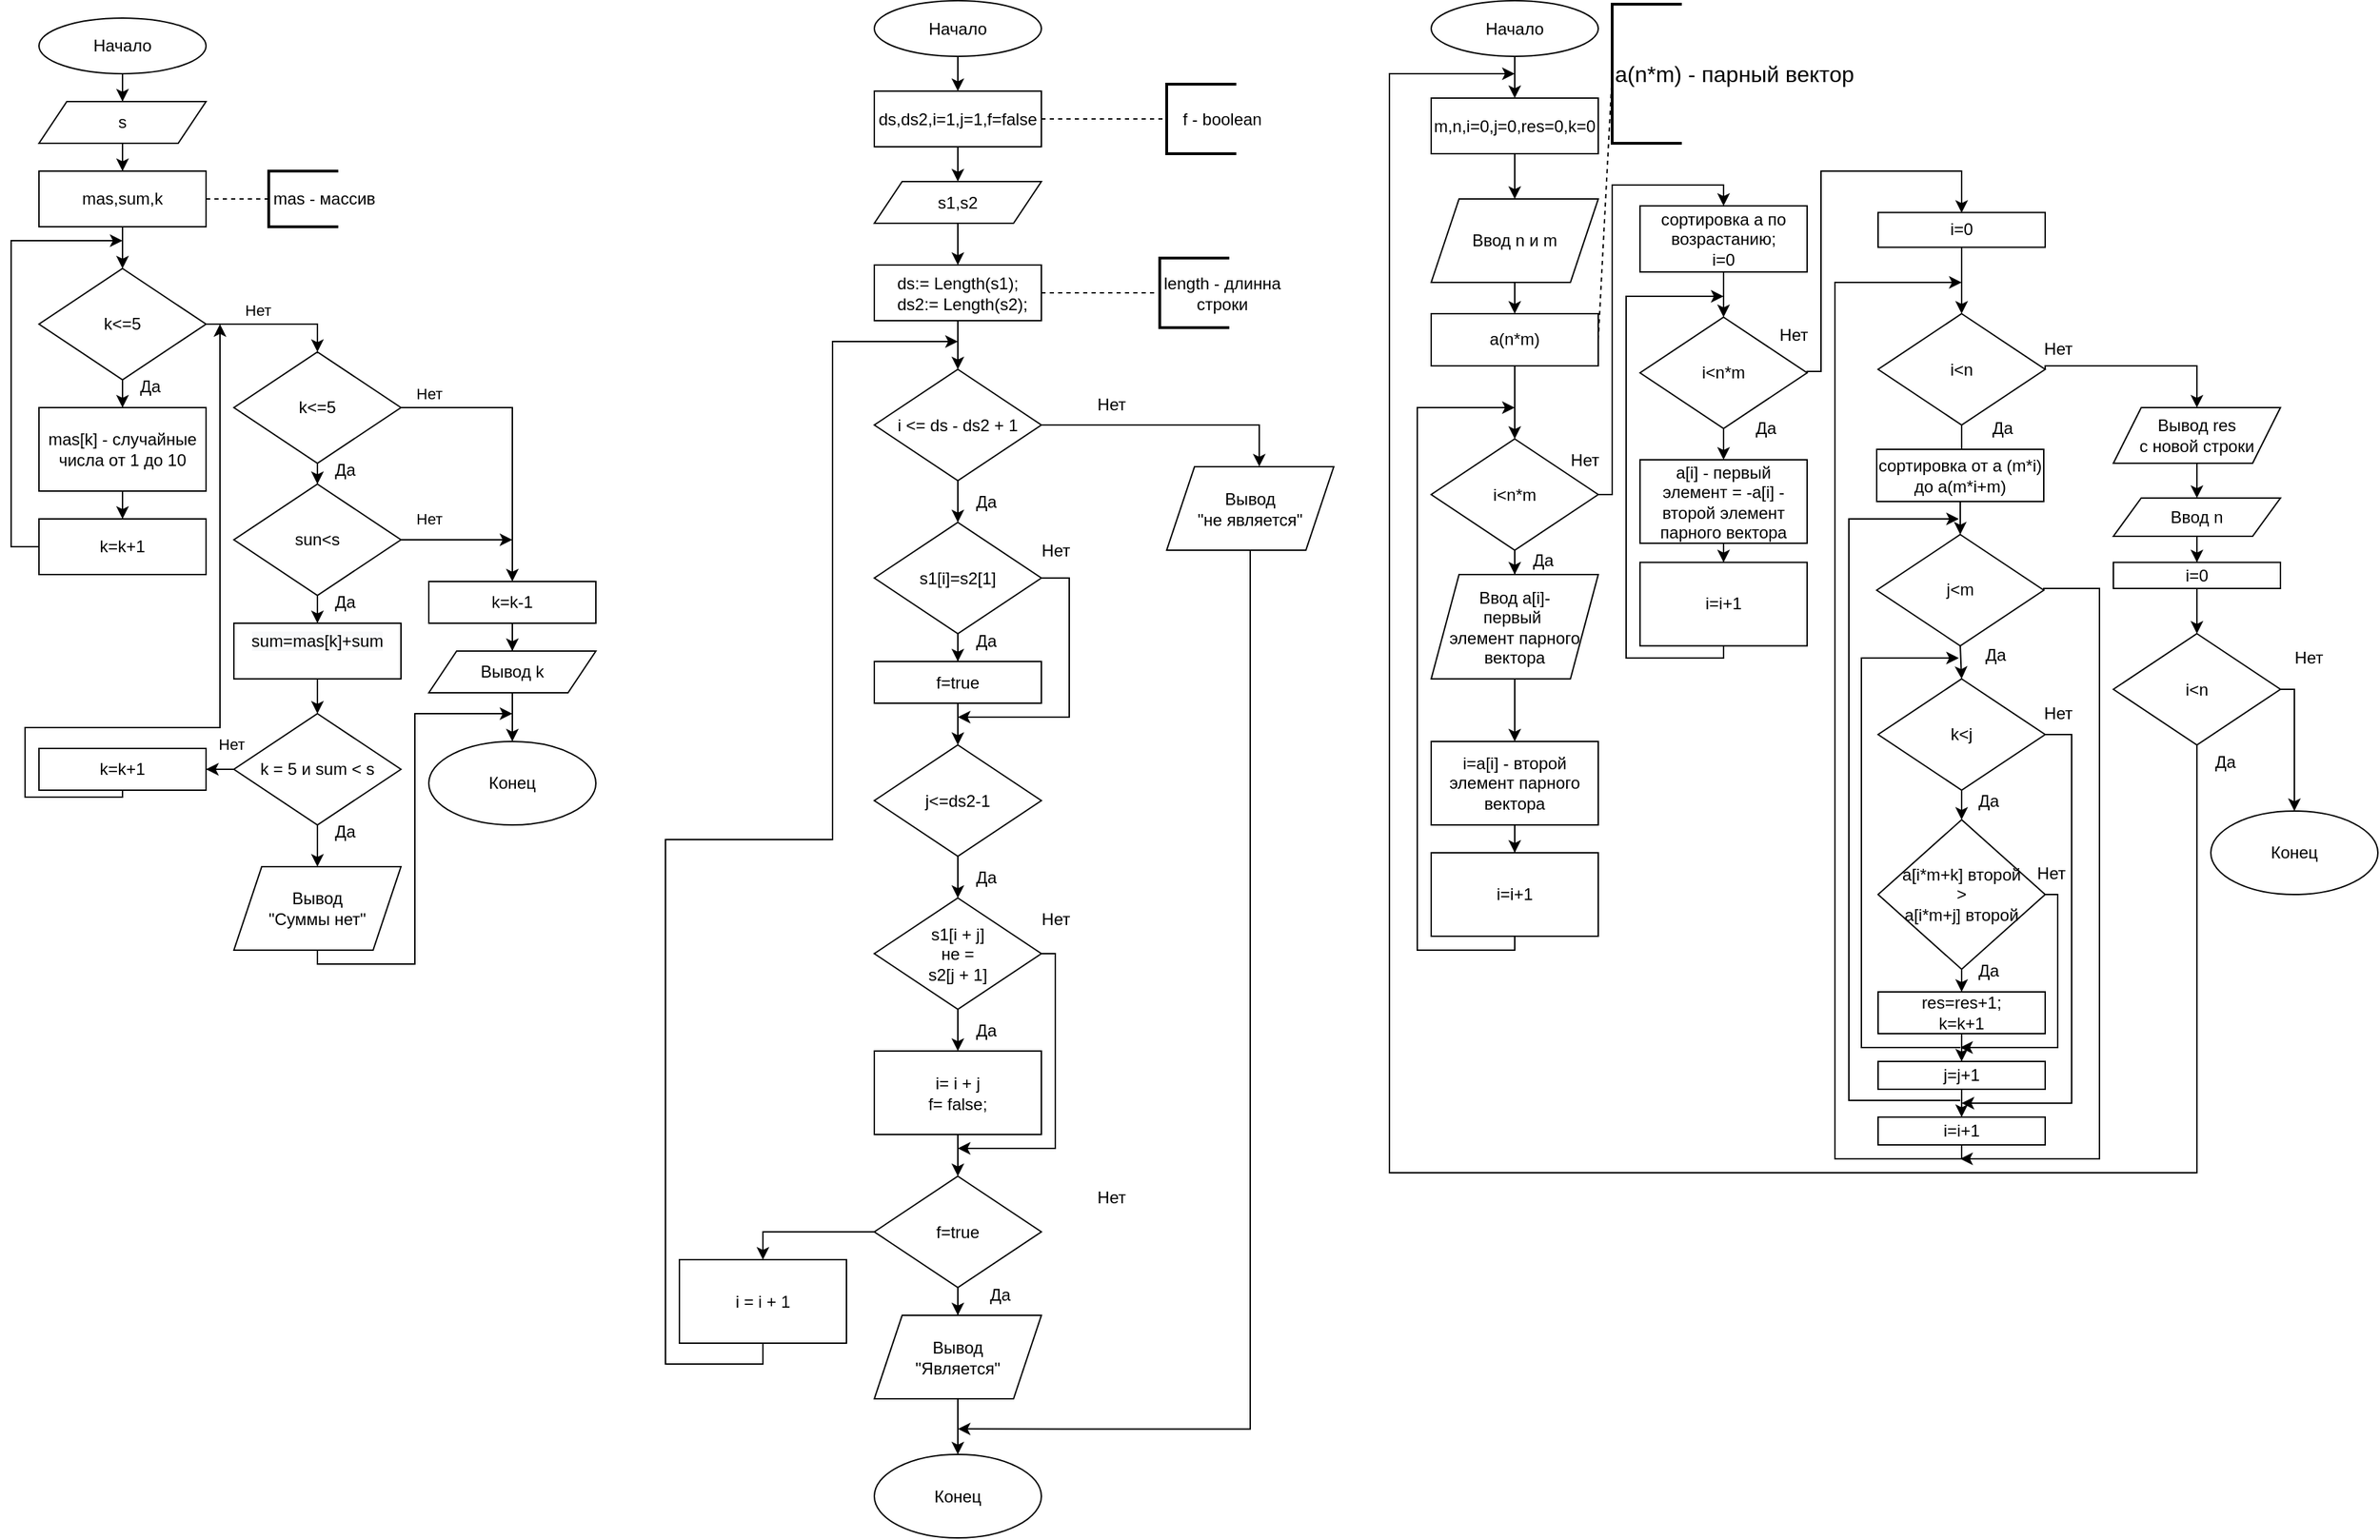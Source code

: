 <mxfile version="20.5.1" type="device"><diagram id="6aUK2wqGFYyxjnGnFqxv" name="Страница 1"><mxGraphModel dx="1221" dy="681" grid="1" gridSize="10" guides="1" tooltips="1" connect="1" arrows="1" fold="1" page="1" pageScale="1" pageWidth="827" pageHeight="1169" math="0" shadow="0"><root><mxCell id="0"/><mxCell id="1" parent="0"/><mxCell id="WICRwZsVDdXHy7_G_jwc-3" style="edgeStyle=orthogonalEdgeStyle;rounded=0;orthogonalLoop=1;jettySize=auto;html=1;entryX=0.5;entryY=0;entryDx=0;entryDy=0;" parent="1" source="WICRwZsVDdXHy7_G_jwc-1" target="WICRwZsVDdXHy7_G_jwc-2" edge="1"><mxGeometry relative="1" as="geometry"/></mxCell><mxCell id="WICRwZsVDdXHy7_G_jwc-1" value="Начало" style="ellipse;whiteSpace=wrap;html=1;" parent="1" vertex="1"><mxGeometry x="320" y="210" width="120" height="40" as="geometry"/></mxCell><mxCell id="WICRwZsVDdXHy7_G_jwc-5" value="" style="edgeStyle=orthogonalEdgeStyle;rounded=0;orthogonalLoop=1;jettySize=auto;html=1;" parent="1" source="WICRwZsVDdXHy7_G_jwc-2" target="WICRwZsVDdXHy7_G_jwc-4" edge="1"><mxGeometry relative="1" as="geometry"/></mxCell><mxCell id="WICRwZsVDdXHy7_G_jwc-2" value="s" style="shape=parallelogram;perimeter=parallelogramPerimeter;whiteSpace=wrap;html=1;fixedSize=1;" parent="1" vertex="1"><mxGeometry x="320" y="270" width="120" height="30" as="geometry"/></mxCell><mxCell id="WICRwZsVDdXHy7_G_jwc-7" value="" style="edgeStyle=orthogonalEdgeStyle;rounded=0;orthogonalLoop=1;jettySize=auto;html=1;" parent="1" source="WICRwZsVDdXHy7_G_jwc-4" target="WICRwZsVDdXHy7_G_jwc-6" edge="1"><mxGeometry relative="1" as="geometry"/></mxCell><mxCell id="WICRwZsVDdXHy7_G_jwc-4" value="mas,sum,k" style="whiteSpace=wrap;html=1;" parent="1" vertex="1"><mxGeometry x="320" y="320" width="120" height="40" as="geometry"/></mxCell><mxCell id="WICRwZsVDdXHy7_G_jwc-9" style="edgeStyle=orthogonalEdgeStyle;rounded=0;orthogonalLoop=1;jettySize=auto;html=1;" parent="1" source="WICRwZsVDdXHy7_G_jwc-6" target="WICRwZsVDdXHy7_G_jwc-8" edge="1"><mxGeometry relative="1" as="geometry"/></mxCell><mxCell id="WICRwZsVDdXHy7_G_jwc-15" value="" style="edgeStyle=orthogonalEdgeStyle;rounded=0;orthogonalLoop=1;jettySize=auto;html=1;entryX=0.5;entryY=0;entryDx=0;entryDy=0;" parent="1" source="WICRwZsVDdXHy7_G_jwc-6" target="WICRwZsVDdXHy7_G_jwc-14" edge="1"><mxGeometry relative="1" as="geometry"/></mxCell><mxCell id="WICRwZsVDdXHy7_G_jwc-30" value="Нет" style="edgeLabel;html=1;align=center;verticalAlign=middle;resizable=0;points=[];" parent="WICRwZsVDdXHy7_G_jwc-15" vertex="1" connectable="0"><mxGeometry x="-0.27" y="1" relative="1" as="geometry"><mxPoint y="-9" as="offset"/></mxGeometry></mxCell><mxCell id="WICRwZsVDdXHy7_G_jwc-6" value="k&amp;lt;=5" style="rhombus;whiteSpace=wrap;html=1;" parent="1" vertex="1"><mxGeometry x="320" y="390" width="120" height="80" as="geometry"/></mxCell><mxCell id="WICRwZsVDdXHy7_G_jwc-11" value="" style="edgeStyle=orthogonalEdgeStyle;rounded=0;orthogonalLoop=1;jettySize=auto;html=1;" parent="1" source="WICRwZsVDdXHy7_G_jwc-8" target="WICRwZsVDdXHy7_G_jwc-10" edge="1"><mxGeometry relative="1" as="geometry"/></mxCell><mxCell id="WICRwZsVDdXHy7_G_jwc-8" value="mas[k] - случайные числа от 1 до 10" style="whiteSpace=wrap;html=1;" parent="1" vertex="1"><mxGeometry x="320" y="490" width="120" height="60" as="geometry"/></mxCell><mxCell id="WICRwZsVDdXHy7_G_jwc-13" style="edgeStyle=orthogonalEdgeStyle;rounded=0;orthogonalLoop=1;jettySize=auto;html=1;exitX=0;exitY=0.5;exitDx=0;exitDy=0;" parent="1" source="WICRwZsVDdXHy7_G_jwc-10" edge="1"><mxGeometry relative="1" as="geometry"><mxPoint x="380" y="370" as="targetPoint"/><Array as="points"><mxPoint x="300" y="590"/><mxPoint x="300" y="370"/></Array></mxGeometry></mxCell><mxCell id="WICRwZsVDdXHy7_G_jwc-10" value="k=k+1" style="whiteSpace=wrap;html=1;" parent="1" vertex="1"><mxGeometry x="320" y="570" width="120" height="40" as="geometry"/></mxCell><mxCell id="WICRwZsVDdXHy7_G_jwc-17" value="" style="edgeStyle=orthogonalEdgeStyle;rounded=0;orthogonalLoop=1;jettySize=auto;html=1;" parent="1" source="WICRwZsVDdXHy7_G_jwc-14" target="WICRwZsVDdXHy7_G_jwc-16" edge="1"><mxGeometry relative="1" as="geometry"/></mxCell><mxCell id="WICRwZsVDdXHy7_G_jwc-23" value="" style="edgeStyle=orthogonalEdgeStyle;rounded=0;orthogonalLoop=1;jettySize=auto;html=1;" parent="1" source="WICRwZsVDdXHy7_G_jwc-14" target="WICRwZsVDdXHy7_G_jwc-22" edge="1"><mxGeometry relative="1" as="geometry"/></mxCell><mxCell id="WICRwZsVDdXHy7_G_jwc-14" value="k&amp;lt;=5" style="rhombus;whiteSpace=wrap;html=1;" parent="1" vertex="1"><mxGeometry x="460" y="450" width="120" height="80" as="geometry"/></mxCell><mxCell id="WICRwZsVDdXHy7_G_jwc-25" style="edgeStyle=orthogonalEdgeStyle;rounded=0;orthogonalLoop=1;jettySize=auto;html=1;" parent="1" source="WICRwZsVDdXHy7_G_jwc-16" edge="1"><mxGeometry relative="1" as="geometry"><mxPoint x="660" y="585" as="targetPoint"/></mxGeometry></mxCell><mxCell id="WICRwZsVDdXHy7_G_jwc-40" style="edgeStyle=orthogonalEdgeStyle;rounded=0;orthogonalLoop=1;jettySize=auto;html=1;entryX=0.5;entryY=0;entryDx=0;entryDy=0;" parent="1" source="WICRwZsVDdXHy7_G_jwc-16" target="WICRwZsVDdXHy7_G_jwc-36" edge="1"><mxGeometry relative="1" as="geometry"/></mxCell><mxCell id="WICRwZsVDdXHy7_G_jwc-16" value="sun&amp;lt;s" style="rhombus;whiteSpace=wrap;html=1;" parent="1" vertex="1"><mxGeometry x="460" y="545" width="120" height="80" as="geometry"/></mxCell><mxCell id="WgVHSlv6dq-h26yajpxM-16" style="edgeStyle=orthogonalEdgeStyle;rounded=0;orthogonalLoop=1;jettySize=auto;html=1;exitX=0.5;exitY=1;exitDx=0;exitDy=0;" parent="1" source="WICRwZsVDdXHy7_G_jwc-18" edge="1"><mxGeometry relative="1" as="geometry"><mxPoint x="450" y="430" as="targetPoint"/><Array as="points"><mxPoint x="380" y="770"/><mxPoint x="310" y="770"/><mxPoint x="310" y="720"/><mxPoint x="450" y="720"/></Array></mxGeometry></mxCell><mxCell id="WICRwZsVDdXHy7_G_jwc-18" value="k=k+1" style="whiteSpace=wrap;html=1;" parent="1" vertex="1"><mxGeometry x="320" y="735" width="120" height="30" as="geometry"/></mxCell><mxCell id="WICRwZsVDdXHy7_G_jwc-27" style="edgeStyle=orthogonalEdgeStyle;rounded=0;orthogonalLoop=1;jettySize=auto;html=1;entryX=0.5;entryY=0;entryDx=0;entryDy=0;" parent="1" source="WICRwZsVDdXHy7_G_jwc-22" target="WICRwZsVDdXHy7_G_jwc-26" edge="1"><mxGeometry relative="1" as="geometry"/></mxCell><mxCell id="WICRwZsVDdXHy7_G_jwc-22" value="k=k-1" style="whiteSpace=wrap;html=1;" parent="1" vertex="1"><mxGeometry x="600" y="615" width="120" height="30" as="geometry"/></mxCell><mxCell id="WICRwZsVDdXHy7_G_jwc-29" style="edgeStyle=orthogonalEdgeStyle;rounded=0;orthogonalLoop=1;jettySize=auto;html=1;entryX=0.5;entryY=0;entryDx=0;entryDy=0;" parent="1" source="WICRwZsVDdXHy7_G_jwc-26" target="WICRwZsVDdXHy7_G_jwc-28" edge="1"><mxGeometry relative="1" as="geometry"/></mxCell><mxCell id="WICRwZsVDdXHy7_G_jwc-26" value="Вывод k" style="shape=parallelogram;perimeter=parallelogramPerimeter;whiteSpace=wrap;html=1;fixedSize=1;" parent="1" vertex="1"><mxGeometry x="600" y="665" width="120" height="30" as="geometry"/></mxCell><mxCell id="WICRwZsVDdXHy7_G_jwc-28" value="Конец" style="ellipse;whiteSpace=wrap;html=1;" parent="1" vertex="1"><mxGeometry x="600" y="730" width="120" height="60" as="geometry"/></mxCell><mxCell id="WICRwZsVDdXHy7_G_jwc-31" value="Да" style="text;html=1;strokeColor=none;fillColor=none;align=center;verticalAlign=middle;whiteSpace=wrap;rounded=0;" parent="1" vertex="1"><mxGeometry x="370" y="460" width="60" height="30" as="geometry"/></mxCell><mxCell id="WICRwZsVDdXHy7_G_jwc-32" value="Да" style="text;html=1;strokeColor=none;fillColor=none;align=center;verticalAlign=middle;whiteSpace=wrap;rounded=0;" parent="1" vertex="1"><mxGeometry x="510" y="520" width="60" height="30" as="geometry"/></mxCell><mxCell id="WICRwZsVDdXHy7_G_jwc-33" value="Да" style="text;html=1;strokeColor=none;fillColor=none;align=center;verticalAlign=middle;whiteSpace=wrap;rounded=0;" parent="1" vertex="1"><mxGeometry x="510" y="615" width="60" height="30" as="geometry"/></mxCell><mxCell id="WICRwZsVDdXHy7_G_jwc-34" value="Нет" style="edgeLabel;html=1;align=center;verticalAlign=middle;resizable=0;points=[];" parent="1" vertex="1" connectable="0"><mxGeometry x="600.0" y="480.0" as="geometry"/></mxCell><mxCell id="WICRwZsVDdXHy7_G_jwc-35" value="Нет" style="edgeLabel;html=1;align=center;verticalAlign=middle;resizable=0;points=[];" parent="1" vertex="1" connectable="0"><mxGeometry x="600.0" y="570.0" as="geometry"/></mxCell><mxCell id="WgVHSlv6dq-h26yajpxM-6" value="" style="edgeStyle=orthogonalEdgeStyle;rounded=0;orthogonalLoop=1;jettySize=auto;html=1;" parent="1" source="WICRwZsVDdXHy7_G_jwc-36" target="WgVHSlv6dq-h26yajpxM-5" edge="1"><mxGeometry relative="1" as="geometry"/></mxCell><mxCell id="WICRwZsVDdXHy7_G_jwc-36" value="&#10;&lt;span style=&quot;color: rgb(0, 0, 0); font-family: Helvetica; font-size: 12px; font-style: normal; font-variant-ligatures: normal; font-variant-caps: normal; font-weight: 400; letter-spacing: normal; orphans: 2; text-align: center; text-indent: 0px; text-transform: none; widows: 2; word-spacing: 0px; -webkit-text-stroke-width: 0px; background-color: rgb(248, 249, 250); text-decoration-thickness: initial; text-decoration-style: initial; text-decoration-color: initial; float: none; display: inline !important;&quot;&gt;sum=mas[k]+sum&lt;/span&gt;&#10;&#10;" style="rounded=0;whiteSpace=wrap;html=1;" parent="1" vertex="1"><mxGeometry x="460" y="645" width="120" height="40" as="geometry"/></mxCell><mxCell id="WgVHSlv6dq-h26yajpxM-1" value="" style="endArrow=none;dashed=1;html=1;rounded=0;" parent="1" target="WgVHSlv6dq-h26yajpxM-2" edge="1"><mxGeometry width="50" height="50" relative="1" as="geometry"><mxPoint x="440" y="340" as="sourcePoint"/><mxPoint x="510" y="340" as="targetPoint"/></mxGeometry></mxCell><mxCell id="WgVHSlv6dq-h26yajpxM-2" value="" style="strokeWidth=2;html=1;shape=mxgraph.flowchart.annotation_1;align=left;pointerEvents=1;" parent="1" vertex="1"><mxGeometry x="485" y="320" width="50" height="40" as="geometry"/></mxCell><mxCell id="WgVHSlv6dq-h26yajpxM-3" value="mas - массив" style="text;html=1;strokeColor=none;fillColor=none;align=center;verticalAlign=middle;whiteSpace=wrap;rounded=0;" parent="1" vertex="1"><mxGeometry x="485" y="325" width="80" height="30" as="geometry"/></mxCell><mxCell id="WgVHSlv6dq-h26yajpxM-8" value="" style="edgeStyle=orthogonalEdgeStyle;rounded=0;orthogonalLoop=1;jettySize=auto;html=1;" parent="1" source="WgVHSlv6dq-h26yajpxM-5" target="WgVHSlv6dq-h26yajpxM-7" edge="1"><mxGeometry relative="1" as="geometry"/></mxCell><mxCell id="WgVHSlv6dq-h26yajpxM-13" value="" style="edgeStyle=orthogonalEdgeStyle;rounded=0;orthogonalLoop=1;jettySize=auto;html=1;" parent="1" source="WgVHSlv6dq-h26yajpxM-5" target="WICRwZsVDdXHy7_G_jwc-18" edge="1"><mxGeometry relative="1" as="geometry"/></mxCell><mxCell id="WgVHSlv6dq-h26yajpxM-5" value="k = 5 и sum &amp;lt; s" style="rhombus;whiteSpace=wrap;html=1;" parent="1" vertex="1"><mxGeometry x="460" y="710" width="120" height="80" as="geometry"/></mxCell><mxCell id="WgVHSlv6dq-h26yajpxM-11" style="edgeStyle=orthogonalEdgeStyle;rounded=0;orthogonalLoop=1;jettySize=auto;html=1;exitX=0.5;exitY=1;exitDx=0;exitDy=0;" parent="1" source="WgVHSlv6dq-h26yajpxM-7" edge="1"><mxGeometry relative="1" as="geometry"><mxPoint x="660" y="710" as="targetPoint"/><Array as="points"><mxPoint x="520" y="890"/><mxPoint x="590" y="890"/><mxPoint x="590" y="710"/></Array></mxGeometry></mxCell><mxCell id="WgVHSlv6dq-h26yajpxM-7" value="Вывод&lt;br&gt;&quot;Суммы нет&quot;" style="shape=parallelogram;perimeter=parallelogramPerimeter;whiteSpace=wrap;html=1;fixedSize=1;" parent="1" vertex="1"><mxGeometry x="460" y="820" width="120" height="60" as="geometry"/></mxCell><mxCell id="WgVHSlv6dq-h26yajpxM-9" value="Да" style="text;html=1;strokeColor=none;fillColor=none;align=center;verticalAlign=middle;whiteSpace=wrap;rounded=0;" parent="1" vertex="1"><mxGeometry x="510" y="780" width="60" height="30" as="geometry"/></mxCell><mxCell id="WgVHSlv6dq-h26yajpxM-14" value="Нет" style="edgeLabel;html=1;align=center;verticalAlign=middle;resizable=0;points=[];" parent="1" vertex="1" connectable="0"><mxGeometry x="469.997" y="645" as="geometry"><mxPoint x="-12" y="87" as="offset"/></mxGeometry></mxCell><mxCell id="WgVHSlv6dq-h26yajpxM-77" value="" style="edgeStyle=orthogonalEdgeStyle;rounded=0;orthogonalLoop=1;jettySize=auto;html=1;" parent="1" source="WgVHSlv6dq-h26yajpxM-78" target="WgVHSlv6dq-h26yajpxM-82" edge="1"><mxGeometry relative="1" as="geometry"/></mxCell><mxCell id="WgVHSlv6dq-h26yajpxM-78" value="Начало" style="ellipse;whiteSpace=wrap;html=1;" parent="1" vertex="1"><mxGeometry x="920" y="197.5" width="120" height="40" as="geometry"/></mxCell><mxCell id="WgVHSlv6dq-h26yajpxM-79" value="" style="edgeStyle=orthogonalEdgeStyle;rounded=0;orthogonalLoop=1;jettySize=auto;html=1;" parent="1" source="WgVHSlv6dq-h26yajpxM-80" target="WgVHSlv6dq-h26yajpxM-86" edge="1"><mxGeometry relative="1" as="geometry"/></mxCell><mxCell id="WgVHSlv6dq-h26yajpxM-80" value="s1,s2" style="shape=parallelogram;perimeter=parallelogramPerimeter;whiteSpace=wrap;html=1;fixedSize=1;" parent="1" vertex="1"><mxGeometry x="920" y="327.5" width="120" height="30" as="geometry"/></mxCell><mxCell id="WgVHSlv6dq-h26yajpxM-81" value="" style="edgeStyle=orthogonalEdgeStyle;rounded=0;orthogonalLoop=1;jettySize=auto;html=1;" parent="1" source="WgVHSlv6dq-h26yajpxM-82" target="WgVHSlv6dq-h26yajpxM-80" edge="1"><mxGeometry relative="1" as="geometry"/></mxCell><mxCell id="WgVHSlv6dq-h26yajpxM-82" value="ds,ds2,i=1,j=1,f=false" style="rounded=0;whiteSpace=wrap;html=1;" parent="1" vertex="1"><mxGeometry x="920" y="262.5" width="120" height="40" as="geometry"/></mxCell><mxCell id="WgVHSlv6dq-h26yajpxM-83" value="" style="endArrow=none;dashed=1;html=1;rounded=0;exitX=1;exitY=0.5;exitDx=0;exitDy=0;" parent="1" source="WgVHSlv6dq-h26yajpxM-82" edge="1"><mxGeometry width="50" height="50" relative="1" as="geometry"><mxPoint x="1110" y="302.5" as="sourcePoint"/><mxPoint x="1130" y="282.5" as="targetPoint"/></mxGeometry></mxCell><mxCell id="WgVHSlv6dq-h26yajpxM-84" value="" style="strokeWidth=2;html=1;shape=mxgraph.flowchart.annotation_1;align=left;pointerEvents=1;" parent="1" vertex="1"><mxGeometry x="1130" y="257.5" width="50" height="50" as="geometry"/></mxCell><mxCell id="WgVHSlv6dq-h26yajpxM-85" value="f - boolean" style="text;html=1;strokeColor=none;fillColor=none;align=center;verticalAlign=middle;whiteSpace=wrap;rounded=0;" parent="1" vertex="1"><mxGeometry x="1140" y="267.5" width="60" height="30" as="geometry"/></mxCell><mxCell id="WgVHSlv6dq-h26yajpxM-91" value="" style="edgeStyle=orthogonalEdgeStyle;rounded=0;orthogonalLoop=1;jettySize=auto;html=1;" parent="1" source="WgVHSlv6dq-h26yajpxM-86" target="WgVHSlv6dq-h26yajpxM-90" edge="1"><mxGeometry relative="1" as="geometry"/></mxCell><mxCell id="WgVHSlv6dq-h26yajpxM-86" value="&lt;div&gt;ds:= Length(s1);&lt;/div&gt;&lt;div&gt;&amp;nbsp; ds2:= Length(s2);&lt;/div&gt;" style="whiteSpace=wrap;html=1;" parent="1" vertex="1"><mxGeometry x="920" y="387.5" width="120" height="40" as="geometry"/></mxCell><mxCell id="WgVHSlv6dq-h26yajpxM-87" value="" style="endArrow=none;dashed=1;html=1;rounded=0;exitX=1;exitY=0.5;exitDx=0;exitDy=0;entryX=0;entryY=0.5;entryDx=0;entryDy=0;entryPerimeter=0;" parent="1" source="WgVHSlv6dq-h26yajpxM-86" target="WgVHSlv6dq-h26yajpxM-88" edge="1"><mxGeometry width="50" height="50" relative="1" as="geometry"><mxPoint x="1050" y="292.5" as="sourcePoint"/><mxPoint x="1140" y="292.5" as="targetPoint"/></mxGeometry></mxCell><mxCell id="WgVHSlv6dq-h26yajpxM-88" value="" style="strokeWidth=2;html=1;shape=mxgraph.flowchart.annotation_1;align=left;pointerEvents=1;" parent="1" vertex="1"><mxGeometry x="1125" y="382.5" width="50" height="50" as="geometry"/></mxCell><mxCell id="WgVHSlv6dq-h26yajpxM-89" value="length - длинна строки" style="text;html=1;strokeColor=none;fillColor=none;align=center;verticalAlign=middle;whiteSpace=wrap;rounded=0;" parent="1" vertex="1"><mxGeometry x="1125" y="392.5" width="90" height="30" as="geometry"/></mxCell><mxCell id="WgVHSlv6dq-h26yajpxM-93" value="" style="edgeStyle=orthogonalEdgeStyle;rounded=0;orthogonalLoop=1;jettySize=auto;html=1;entryX=0.554;entryY=-0.003;entryDx=0;entryDy=0;entryPerimeter=0;" parent="1" source="WgVHSlv6dq-h26yajpxM-90" target="WgVHSlv6dq-h26yajpxM-92" edge="1"><mxGeometry relative="1" as="geometry"/></mxCell><mxCell id="WgVHSlv6dq-h26yajpxM-96" value="" style="edgeStyle=orthogonalEdgeStyle;rounded=0;orthogonalLoop=1;jettySize=auto;html=1;" parent="1" source="WgVHSlv6dq-h26yajpxM-90" target="WgVHSlv6dq-h26yajpxM-95" edge="1"><mxGeometry relative="1" as="geometry"/></mxCell><mxCell id="WgVHSlv6dq-h26yajpxM-90" value="i &amp;lt;= ds - ds2 + 1" style="rhombus;whiteSpace=wrap;html=1;" parent="1" vertex="1"><mxGeometry x="920" y="462.5" width="120" height="80" as="geometry"/></mxCell><mxCell id="WgVHSlv6dq-h26yajpxM-117" style="edgeStyle=orthogonalEdgeStyle;rounded=0;orthogonalLoop=1;jettySize=auto;html=1;exitX=0.5;exitY=1;exitDx=0;exitDy=0;" parent="1" source="WgVHSlv6dq-h26yajpxM-92" edge="1"><mxGeometry relative="1" as="geometry"><mxPoint x="980" y="1224.184" as="targetPoint"/><Array as="points"><mxPoint x="1190" y="1224.5"/></Array></mxGeometry></mxCell><mxCell id="WgVHSlv6dq-h26yajpxM-92" value="Вывод &lt;br&gt;&quot;не является&quot;" style="shape=parallelogram;perimeter=parallelogramPerimeter;whiteSpace=wrap;html=1;fixedSize=1;" parent="1" vertex="1"><mxGeometry x="1130" y="532.5" width="120" height="60" as="geometry"/></mxCell><mxCell id="WgVHSlv6dq-h26yajpxM-94" value="Нет" style="text;html=1;align=center;verticalAlign=middle;resizable=0;points=[];autosize=1;strokeColor=none;fillColor=none;" parent="1" vertex="1"><mxGeometry x="1070" y="472.5" width="40" height="30" as="geometry"/></mxCell><mxCell id="WgVHSlv6dq-h26yajpxM-99" value="" style="edgeStyle=orthogonalEdgeStyle;rounded=0;orthogonalLoop=1;jettySize=auto;html=1;" parent="1" source="WgVHSlv6dq-h26yajpxM-95" target="WgVHSlv6dq-h26yajpxM-98" edge="1"><mxGeometry relative="1" as="geometry"/></mxCell><mxCell id="WgVHSlv6dq-h26yajpxM-119" style="edgeStyle=orthogonalEdgeStyle;rounded=0;orthogonalLoop=1;jettySize=auto;html=1;" parent="1" source="WgVHSlv6dq-h26yajpxM-95" edge="1"><mxGeometry relative="1" as="geometry"><mxPoint x="980" y="712.5" as="targetPoint"/><Array as="points"><mxPoint x="1060" y="612.5"/><mxPoint x="1060" y="712.5"/></Array></mxGeometry></mxCell><mxCell id="WgVHSlv6dq-h26yajpxM-95" value="s1[i]=s2[1]" style="rhombus;whiteSpace=wrap;html=1;" parent="1" vertex="1"><mxGeometry x="920" y="572.5" width="120" height="80" as="geometry"/></mxCell><mxCell id="WgVHSlv6dq-h26yajpxM-97" value="Да" style="text;html=1;align=center;verticalAlign=middle;resizable=0;points=[];autosize=1;strokeColor=none;fillColor=none;" parent="1" vertex="1"><mxGeometry x="980" y="542.5" width="40" height="30" as="geometry"/></mxCell><mxCell id="WgVHSlv6dq-h26yajpxM-102" value="" style="edgeStyle=orthogonalEdgeStyle;rounded=0;orthogonalLoop=1;jettySize=auto;html=1;" parent="1" source="WgVHSlv6dq-h26yajpxM-98" target="WgVHSlv6dq-h26yajpxM-101" edge="1"><mxGeometry relative="1" as="geometry"/></mxCell><mxCell id="WgVHSlv6dq-h26yajpxM-98" value="f=true" style="whiteSpace=wrap;html=1;" parent="1" vertex="1"><mxGeometry x="920" y="672.5" width="120" height="30" as="geometry"/></mxCell><mxCell id="WgVHSlv6dq-h26yajpxM-100" value="Да" style="text;html=1;align=center;verticalAlign=middle;resizable=0;points=[];autosize=1;strokeColor=none;fillColor=none;" parent="1" vertex="1"><mxGeometry x="980" y="642.5" width="40" height="30" as="geometry"/></mxCell><mxCell id="WgVHSlv6dq-h26yajpxM-104" value="" style="edgeStyle=orthogonalEdgeStyle;rounded=0;orthogonalLoop=1;jettySize=auto;html=1;" parent="1" source="WgVHSlv6dq-h26yajpxM-101" target="WgVHSlv6dq-h26yajpxM-103" edge="1"><mxGeometry relative="1" as="geometry"/></mxCell><mxCell id="WgVHSlv6dq-h26yajpxM-101" value="j&amp;lt;=ds2-1" style="rhombus;whiteSpace=wrap;html=1;" parent="1" vertex="1"><mxGeometry x="920" y="732.5" width="120" height="80" as="geometry"/></mxCell><mxCell id="WgVHSlv6dq-h26yajpxM-106" value="" style="edgeStyle=orthogonalEdgeStyle;rounded=0;orthogonalLoop=1;jettySize=auto;html=1;" parent="1" source="WgVHSlv6dq-h26yajpxM-103" target="WgVHSlv6dq-h26yajpxM-105" edge="1"><mxGeometry relative="1" as="geometry"/></mxCell><mxCell id="WgVHSlv6dq-h26yajpxM-121" style="edgeStyle=orthogonalEdgeStyle;rounded=0;orthogonalLoop=1;jettySize=auto;html=1;" parent="1" source="WgVHSlv6dq-h26yajpxM-103" edge="1"><mxGeometry relative="1" as="geometry"><mxPoint x="980" y="1022.5" as="targetPoint"/><Array as="points"><mxPoint x="1050" y="882.5"/><mxPoint x="1050" y="1022.5"/></Array></mxGeometry></mxCell><mxCell id="WgVHSlv6dq-h26yajpxM-103" value="s1[i + j]&lt;br&gt;не = &lt;br&gt;s2[j + 1]" style="rhombus;whiteSpace=wrap;html=1;" parent="1" vertex="1"><mxGeometry x="920" y="842.5" width="120" height="80" as="geometry"/></mxCell><mxCell id="WgVHSlv6dq-h26yajpxM-110" value="" style="edgeStyle=orthogonalEdgeStyle;rounded=0;orthogonalLoop=1;jettySize=auto;html=1;" parent="1" source="WgVHSlv6dq-h26yajpxM-105" target="WgVHSlv6dq-h26yajpxM-109" edge="1"><mxGeometry relative="1" as="geometry"/></mxCell><mxCell id="WgVHSlv6dq-h26yajpxM-105" value="&lt;div&gt;i= i + j&lt;/div&gt;&lt;div&gt;&lt;span style=&quot;background-color: initial;&quot;&gt;f= false;&lt;/span&gt;&lt;/div&gt;" style="whiteSpace=wrap;html=1;" parent="1" vertex="1"><mxGeometry x="920" y="952.5" width="120" height="60" as="geometry"/></mxCell><mxCell id="WgVHSlv6dq-h26yajpxM-107" value="Да" style="text;html=1;align=center;verticalAlign=middle;resizable=0;points=[];autosize=1;strokeColor=none;fillColor=none;" parent="1" vertex="1"><mxGeometry x="980" y="812.5" width="40" height="30" as="geometry"/></mxCell><mxCell id="WgVHSlv6dq-h26yajpxM-108" value="Да" style="text;html=1;align=center;verticalAlign=middle;resizable=0;points=[];autosize=1;strokeColor=none;fillColor=none;" parent="1" vertex="1"><mxGeometry x="980" y="922.5" width="40" height="30" as="geometry"/></mxCell><mxCell id="WgVHSlv6dq-h26yajpxM-113" value="" style="edgeStyle=orthogonalEdgeStyle;rounded=0;orthogonalLoop=1;jettySize=auto;html=1;" parent="1" source="WgVHSlv6dq-h26yajpxM-109" target="WgVHSlv6dq-h26yajpxM-111" edge="1"><mxGeometry relative="1" as="geometry"/></mxCell><mxCell id="WgVHSlv6dq-h26yajpxM-125" style="edgeStyle=orthogonalEdgeStyle;rounded=0;orthogonalLoop=1;jettySize=auto;html=1;entryX=0.5;entryY=0;entryDx=0;entryDy=0;" parent="1" source="WgVHSlv6dq-h26yajpxM-109" target="WgVHSlv6dq-h26yajpxM-123" edge="1"><mxGeometry relative="1" as="geometry"><Array as="points"><mxPoint x="870" y="1082.5"/><mxPoint x="870" y="1082.5"/></Array></mxGeometry></mxCell><mxCell id="WgVHSlv6dq-h26yajpxM-109" value="f=true" style="rhombus;whiteSpace=wrap;html=1;" parent="1" vertex="1"><mxGeometry x="920" y="1042.5" width="120" height="80" as="geometry"/></mxCell><mxCell id="WgVHSlv6dq-h26yajpxM-116" value="" style="edgeStyle=orthogonalEdgeStyle;rounded=0;orthogonalLoop=1;jettySize=auto;html=1;" parent="1" source="WgVHSlv6dq-h26yajpxM-111" target="WgVHSlv6dq-h26yajpxM-115" edge="1"><mxGeometry relative="1" as="geometry"/></mxCell><mxCell id="WgVHSlv6dq-h26yajpxM-111" value="Вывод&lt;br&gt;&quot;Является&quot;" style="shape=parallelogram;perimeter=parallelogramPerimeter;whiteSpace=wrap;html=1;fixedSize=1;" parent="1" vertex="1"><mxGeometry x="920" y="1142.5" width="120" height="60" as="geometry"/></mxCell><mxCell id="WgVHSlv6dq-h26yajpxM-114" value="Да" style="text;html=1;align=center;verticalAlign=middle;resizable=0;points=[];autosize=1;strokeColor=none;fillColor=none;" parent="1" vertex="1"><mxGeometry x="990" y="1112.5" width="40" height="30" as="geometry"/></mxCell><mxCell id="WgVHSlv6dq-h26yajpxM-115" value="Конец" style="ellipse;whiteSpace=wrap;html=1;" parent="1" vertex="1"><mxGeometry x="920" y="1242.5" width="120" height="60" as="geometry"/></mxCell><mxCell id="WgVHSlv6dq-h26yajpxM-120" value="Нет" style="text;html=1;align=center;verticalAlign=middle;resizable=0;points=[];autosize=1;strokeColor=none;fillColor=none;" parent="1" vertex="1"><mxGeometry x="1030" y="577.5" width="40" height="30" as="geometry"/></mxCell><mxCell id="WgVHSlv6dq-h26yajpxM-122" value="Нет" style="text;html=1;align=center;verticalAlign=middle;resizable=0;points=[];autosize=1;strokeColor=none;fillColor=none;" parent="1" vertex="1"><mxGeometry x="1030" y="842.5" width="40" height="30" as="geometry"/></mxCell><mxCell id="WgVHSlv6dq-h26yajpxM-127" style="edgeStyle=orthogonalEdgeStyle;rounded=0;orthogonalLoop=1;jettySize=auto;html=1;exitX=0.5;exitY=1;exitDx=0;exitDy=0;" parent="1" source="WgVHSlv6dq-h26yajpxM-123" edge="1"><mxGeometry relative="1" as="geometry"><mxPoint x="980" y="442.5" as="targetPoint"/><Array as="points"><mxPoint x="840" y="1177.5"/><mxPoint x="770" y="1177.5"/><mxPoint x="770" y="800.5"/><mxPoint x="890" y="800.5"/><mxPoint x="890" y="442.5"/></Array></mxGeometry></mxCell><mxCell id="WgVHSlv6dq-h26yajpxM-123" value="i = i + 1" style="whiteSpace=wrap;html=1;" parent="1" vertex="1"><mxGeometry x="780" y="1102.5" width="120" height="60" as="geometry"/></mxCell><mxCell id="WgVHSlv6dq-h26yajpxM-126" value="Нет" style="text;html=1;align=center;verticalAlign=middle;resizable=0;points=[];autosize=1;strokeColor=none;fillColor=none;" parent="1" vertex="1"><mxGeometry x="1070" y="1042.5" width="40" height="30" as="geometry"/></mxCell><mxCell id="8i7e22YYVZr54G5-R5M9-1" value="" style="edgeStyle=orthogonalEdgeStyle;rounded=0;orthogonalLoop=1;jettySize=auto;html=1;" parent="1" source="8i7e22YYVZr54G5-R5M9-2" target="8i7e22YYVZr54G5-R5M9-3" edge="1"><mxGeometry relative="1" as="geometry"/></mxCell><mxCell id="8i7e22YYVZr54G5-R5M9-2" value="Начало" style="ellipse;whiteSpace=wrap;html=1;" parent="1" vertex="1"><mxGeometry x="1320" y="197.5" width="120" height="40" as="geometry"/></mxCell><mxCell id="8i7e22YYVZr54G5-R5M9-5" value="" style="edgeStyle=orthogonalEdgeStyle;rounded=0;orthogonalLoop=1;jettySize=auto;html=1;" parent="1" source="8i7e22YYVZr54G5-R5M9-3" target="8i7e22YYVZr54G5-R5M9-4" edge="1"><mxGeometry relative="1" as="geometry"/></mxCell><mxCell id="8i7e22YYVZr54G5-R5M9-3" value="m,n,i=0,j=0,res=0,k=0" style="rounded=0;whiteSpace=wrap;html=1;" parent="1" vertex="1"><mxGeometry x="1320" y="267.5" width="120" height="40" as="geometry"/></mxCell><mxCell id="8i7e22YYVZr54G5-R5M9-9" value="" style="edgeStyle=orthogonalEdgeStyle;rounded=0;orthogonalLoop=1;jettySize=auto;html=1;" parent="1" source="8i7e22YYVZr54G5-R5M9-4" target="8i7e22YYVZr54G5-R5M9-8" edge="1"><mxGeometry relative="1" as="geometry"/></mxCell><mxCell id="8i7e22YYVZr54G5-R5M9-4" value="Ввод n и m" style="shape=parallelogram;perimeter=parallelogramPerimeter;whiteSpace=wrap;html=1;fixedSize=1;rounded=0;" parent="1" vertex="1"><mxGeometry x="1320" y="340" width="120" height="60" as="geometry"/></mxCell><mxCell id="8i7e22YYVZr54G5-R5M9-12" value="" style="edgeStyle=orthogonalEdgeStyle;rounded=0;orthogonalLoop=1;jettySize=auto;html=1;" parent="1" source="8i7e22YYVZr54G5-R5M9-6" target="8i7e22YYVZr54G5-R5M9-11" edge="1"><mxGeometry relative="1" as="geometry"/></mxCell><mxCell id="0hDyid8vQhQOaE5e-vJv-8" style="edgeStyle=orthogonalEdgeStyle;rounded=0;orthogonalLoop=1;jettySize=auto;html=1;entryX=0.5;entryY=0;entryDx=0;entryDy=0;" parent="1" source="8i7e22YYVZr54G5-R5M9-6" target="0hDyid8vQhQOaE5e-vJv-9" edge="1"><mxGeometry relative="1" as="geometry"><mxPoint x="1530" y="590" as="targetPoint"/><Array as="points"><mxPoint x="1450" y="553"/><mxPoint x="1450" y="330"/><mxPoint x="1530" y="330"/></Array></mxGeometry></mxCell><mxCell id="8i7e22YYVZr54G5-R5M9-6" value="i&amp;lt;n*m" style="rhombus;whiteSpace=wrap;html=1;rounded=0;" parent="1" vertex="1"><mxGeometry x="1320" y="512.5" width="120" height="80" as="geometry"/></mxCell><mxCell id="8i7e22YYVZr54G5-R5M9-10" value="" style="edgeStyle=orthogonalEdgeStyle;rounded=0;orthogonalLoop=1;jettySize=auto;html=1;" parent="1" source="8i7e22YYVZr54G5-R5M9-8" target="8i7e22YYVZr54G5-R5M9-6" edge="1"><mxGeometry relative="1" as="geometry"/></mxCell><mxCell id="8i7e22YYVZr54G5-R5M9-8" value="a(n*m)" style="rounded=0;whiteSpace=wrap;html=1;" parent="1" vertex="1"><mxGeometry x="1320" y="422.5" width="120" height="37.5" as="geometry"/></mxCell><mxCell id="8i7e22YYVZr54G5-R5M9-14" value="" style="edgeStyle=orthogonalEdgeStyle;rounded=0;orthogonalLoop=1;jettySize=auto;html=1;" parent="1" source="8i7e22YYVZr54G5-R5M9-11" target="8i7e22YYVZr54G5-R5M9-13" edge="1"><mxGeometry relative="1" as="geometry"/></mxCell><mxCell id="8i7e22YYVZr54G5-R5M9-11" value="Ввод a[i]-&lt;br&gt;первый&amp;nbsp;&lt;br&gt;элемент&amp;nbsp;парного&lt;br&gt;вектора" style="shape=parallelogram;perimeter=parallelogramPerimeter;whiteSpace=wrap;html=1;fixedSize=1;rounded=0;" parent="1" vertex="1"><mxGeometry x="1320" y="610" width="120" height="75" as="geometry"/></mxCell><mxCell id="8i7e22YYVZr54G5-R5M9-15" style="edgeStyle=orthogonalEdgeStyle;rounded=0;orthogonalLoop=1;jettySize=auto;html=1;exitX=0.5;exitY=1;exitDx=0;exitDy=0;" parent="1" source="0hDyid8vQhQOaE5e-vJv-22" edge="1"><mxGeometry relative="1" as="geometry"><mxPoint x="1380" y="490" as="targetPoint"/><Array as="points"><mxPoint x="1380" y="880"/><mxPoint x="1310" y="880"/><mxPoint x="1310" y="490"/></Array><mxPoint x="1320" y="860" as="sourcePoint"/></mxGeometry></mxCell><mxCell id="0hDyid8vQhQOaE5e-vJv-23" value="" style="edgeStyle=orthogonalEdgeStyle;rounded=0;orthogonalLoop=1;jettySize=auto;html=1;" parent="1" source="8i7e22YYVZr54G5-R5M9-13" target="0hDyid8vQhQOaE5e-vJv-22" edge="1"><mxGeometry relative="1" as="geometry"/></mxCell><mxCell id="8i7e22YYVZr54G5-R5M9-13" value="i=a[i]&amp;nbsp;- второй элемент&amp;nbsp;парного&lt;br&gt;вектора" style="rounded=0;whiteSpace=wrap;html=1;" parent="1" vertex="1"><mxGeometry x="1320" y="730" width="120" height="60" as="geometry"/></mxCell><mxCell id="8i7e22YYVZr54G5-R5M9-16" value="Да" style="text;html=1;align=center;verticalAlign=middle;resizable=0;points=[];autosize=1;strokeColor=none;fillColor=none;" parent="1" vertex="1"><mxGeometry x="1380" y="585" width="40" height="30" as="geometry"/></mxCell><mxCell id="0hDyid8vQhQOaE5e-vJv-3" value="a(n*m) - парный вектор" style="strokeWidth=2;html=1;shape=mxgraph.flowchart.annotation_1;align=left;pointerEvents=1;fontSize=16;" parent="1" vertex="1"><mxGeometry x="1450" y="200" width="50" height="100" as="geometry"/></mxCell><mxCell id="0hDyid8vQhQOaE5e-vJv-4" value="" style="endArrow=none;dashed=1;html=1;rounded=0;fontSize=12;startSize=14;endSize=14;sourcePerimeterSpacing=8;targetPerimeterSpacing=8;curved=1;exitX=1;exitY=0.5;exitDx=0;exitDy=0;entryX=0;entryY=0.5;entryDx=0;entryDy=0;entryPerimeter=0;" parent="1" source="8i7e22YYVZr54G5-R5M9-8" target="0hDyid8vQhQOaE5e-vJv-3" edge="1"><mxGeometry width="50" height="50" relative="1" as="geometry"><mxPoint x="1380" y="410" as="sourcePoint"/><mxPoint x="1430" y="360" as="targetPoint"/></mxGeometry></mxCell><mxCell id="0hDyid8vQhQOaE5e-vJv-11" value="" style="edgeStyle=orthogonalEdgeStyle;rounded=0;orthogonalLoop=1;jettySize=auto;html=1;" parent="1" source="0hDyid8vQhQOaE5e-vJv-9" target="0hDyid8vQhQOaE5e-vJv-10" edge="1"><mxGeometry relative="1" as="geometry"/></mxCell><mxCell id="0hDyid8vQhQOaE5e-vJv-9" value="сортировка a по возрастанию;&lt;br&gt;i=0" style="rounded=0;whiteSpace=wrap;html=1;" parent="1" vertex="1"><mxGeometry x="1470" y="345" width="120" height="47.5" as="geometry"/></mxCell><mxCell id="0hDyid8vQhQOaE5e-vJv-14" value="" style="edgeStyle=orthogonalEdgeStyle;rounded=0;orthogonalLoop=1;jettySize=auto;html=1;" parent="1" source="0hDyid8vQhQOaE5e-vJv-10" target="0hDyid8vQhQOaE5e-vJv-13" edge="1"><mxGeometry relative="1" as="geometry"/></mxCell><mxCell id="0hDyid8vQhQOaE5e-vJv-19" value="" style="edgeStyle=orthogonalEdgeStyle;rounded=0;orthogonalLoop=1;jettySize=auto;html=1;exitX=1;exitY=0.5;exitDx=0;exitDy=0;" parent="1" source="0hDyid8vQhQOaE5e-vJv-10" edge="1"><mxGeometry relative="1" as="geometry"><mxPoint x="1701" y="350" as="targetPoint"/><Array as="points"><mxPoint x="1600" y="464"/><mxPoint x="1600" y="320"/><mxPoint x="1701" y="320"/></Array></mxGeometry></mxCell><mxCell id="0hDyid8vQhQOaE5e-vJv-10" value="i&amp;lt;n*m" style="rhombus;whiteSpace=wrap;html=1;rounded=0;" parent="1" vertex="1"><mxGeometry x="1470" y="425" width="120" height="80" as="geometry"/></mxCell><mxCell id="0hDyid8vQhQOaE5e-vJv-12" value="Нет" style="text;html=1;align=center;verticalAlign=middle;resizable=0;points=[];autosize=1;strokeColor=none;fillColor=none;" parent="1" vertex="1"><mxGeometry x="1410" y="512.5" width="40" height="30" as="geometry"/></mxCell><mxCell id="0hDyid8vQhQOaE5e-vJv-17" style="edgeStyle=orthogonalEdgeStyle;rounded=0;orthogonalLoop=1;jettySize=auto;html=1;exitX=0.5;exitY=1;exitDx=0;exitDy=0;" parent="1" source="0hDyid8vQhQOaE5e-vJv-24" edge="1"><mxGeometry relative="1" as="geometry"><mxPoint x="1530" y="410" as="targetPoint"/><mxPoint x="1480" y="920" as="sourcePoint"/><Array as="points"><mxPoint x="1530" y="670"/><mxPoint x="1460" y="670"/><mxPoint x="1460" y="410"/></Array></mxGeometry></mxCell><mxCell id="0hDyid8vQhQOaE5e-vJv-25" value="" style="edgeStyle=orthogonalEdgeStyle;rounded=0;orthogonalLoop=1;jettySize=auto;html=1;" parent="1" source="0hDyid8vQhQOaE5e-vJv-13" target="0hDyid8vQhQOaE5e-vJv-24" edge="1"><mxGeometry relative="1" as="geometry"/></mxCell><mxCell id="0hDyid8vQhQOaE5e-vJv-13" value="a[i] - первый элемент = -a[i] - второй элемент парного вектора" style="whiteSpace=wrap;html=1;rounded=0;" parent="1" vertex="1"><mxGeometry x="1470" y="527.5" width="120" height="60" as="geometry"/></mxCell><mxCell id="0hDyid8vQhQOaE5e-vJv-15" value="Да" style="text;html=1;align=center;verticalAlign=middle;resizable=0;points=[];autosize=1;strokeColor=none;fillColor=none;" parent="1" vertex="1"><mxGeometry x="1540" y="490" width="40" height="30" as="geometry"/></mxCell><mxCell id="0hDyid8vQhQOaE5e-vJv-16" value="Нет" style="text;html=1;align=center;verticalAlign=middle;resizable=0;points=[];autosize=1;strokeColor=none;fillColor=none;" parent="1" vertex="1"><mxGeometry x="1560" y="422.5" width="40" height="30" as="geometry"/></mxCell><mxCell id="0hDyid8vQhQOaE5e-vJv-27" value="" style="edgeStyle=orthogonalEdgeStyle;rounded=0;orthogonalLoop=1;jettySize=auto;html=1;" parent="1" source="0hDyid8vQhQOaE5e-vJv-18" target="0hDyid8vQhQOaE5e-vJv-26" edge="1"><mxGeometry relative="1" as="geometry"/></mxCell><mxCell id="0hDyid8vQhQOaE5e-vJv-44" style="edgeStyle=orthogonalEdgeStyle;rounded=0;orthogonalLoop=1;jettySize=auto;html=1;entryX=0.5;entryY=0;entryDx=0;entryDy=0;exitX=1;exitY=0.5;exitDx=0;exitDy=0;" parent="1" source="0hDyid8vQhQOaE5e-vJv-18" target="0hDyid8vQhQOaE5e-vJv-45" edge="1"><mxGeometry relative="1" as="geometry"><mxPoint x="1910" y="820" as="targetPoint"/><Array as="points"><mxPoint x="1761" y="460"/><mxPoint x="1870" y="460"/></Array></mxGeometry></mxCell><mxCell id="0hDyid8vQhQOaE5e-vJv-18" value="i&amp;lt;n" style="rhombus;whiteSpace=wrap;html=1;rounded=0;" parent="1" vertex="1"><mxGeometry x="1641" y="422.5" width="120" height="80" as="geometry"/></mxCell><mxCell id="0hDyid8vQhQOaE5e-vJv-22" value="i=i+1" style="whiteSpace=wrap;html=1;rounded=0;" parent="1" vertex="1"><mxGeometry x="1320" y="810" width="120" height="60" as="geometry"/></mxCell><mxCell id="0hDyid8vQhQOaE5e-vJv-24" value="i=i+1" style="whiteSpace=wrap;html=1;rounded=0;" parent="1" vertex="1"><mxGeometry x="1470" y="601.25" width="120" height="60" as="geometry"/></mxCell><mxCell id="0hDyid8vQhQOaE5e-vJv-31" value="" style="edgeStyle=orthogonalEdgeStyle;rounded=0;orthogonalLoop=1;jettySize=auto;html=1;" parent="1" source="0hDyid8vQhQOaE5e-vJv-26" target="0hDyid8vQhQOaE5e-vJv-30" edge="1"><mxGeometry relative="1" as="geometry"><Array as="points"><mxPoint x="1700" y="590"/><mxPoint x="1700" y="590"/></Array></mxGeometry></mxCell><mxCell id="0hDyid8vQhQOaE5e-vJv-26" value="сортировка от a (m*i) до a(m*i+m)" style="whiteSpace=wrap;html=1;rounded=0;" parent="1" vertex="1"><mxGeometry x="1640" y="520" width="120" height="37.5" as="geometry"/></mxCell><mxCell id="0hDyid8vQhQOaE5e-vJv-28" value="Да" style="text;html=1;align=center;verticalAlign=middle;resizable=0;points=[];autosize=1;strokeColor=none;fillColor=none;" parent="1" vertex="1"><mxGeometry x="1710" y="490" width="40" height="30" as="geometry"/></mxCell><mxCell id="0hDyid8vQhQOaE5e-vJv-29" value="Нет" style="text;html=1;align=center;verticalAlign=middle;resizable=0;points=[];autosize=1;strokeColor=none;fillColor=none;" parent="1" vertex="1"><mxGeometry x="1750" y="432.5" width="40" height="30" as="geometry"/></mxCell><mxCell id="0hDyid8vQhQOaE5e-vJv-47" style="edgeStyle=orthogonalEdgeStyle;rounded=0;orthogonalLoop=1;jettySize=auto;html=1;exitX=1;exitY=0.5;exitDx=0;exitDy=0;" parent="1" source="0hDyid8vQhQOaE5e-vJv-30" edge="1"><mxGeometry relative="1" as="geometry"><mxPoint x="1700" y="1030" as="targetPoint"/><Array as="points"><mxPoint x="1760" y="620"/><mxPoint x="1800" y="620"/><mxPoint x="1800" y="1030"/></Array></mxGeometry></mxCell><mxCell id="0hDyid8vQhQOaE5e-vJv-30" value="j&amp;lt;m" style="rhombus;whiteSpace=wrap;html=1;rounded=0;" parent="1" vertex="1"><mxGeometry x="1640" y="581.25" width="120" height="80" as="geometry"/></mxCell><mxCell id="0hDyid8vQhQOaE5e-vJv-35" value="" style="edgeStyle=orthogonalEdgeStyle;rounded=0;orthogonalLoop=1;jettySize=auto;html=1;exitX=0.5;exitY=1;exitDx=0;exitDy=0;" parent="1" source="0hDyid8vQhQOaE5e-vJv-32" target="0hDyid8vQhQOaE5e-vJv-34" edge="1"><mxGeometry relative="1" as="geometry"><mxPoint x="1740" y="790" as="sourcePoint"/></mxGeometry></mxCell><mxCell id="Yeh7g93gY5oSUMgCCmHW-5" style="edgeStyle=orthogonalEdgeStyle;rounded=0;orthogonalLoop=1;jettySize=auto;html=1;" edge="1" parent="1" source="0hDyid8vQhQOaE5e-vJv-32"><mxGeometry relative="1" as="geometry"><mxPoint x="1701" y="990" as="targetPoint"/><Array as="points"><mxPoint x="1780" y="725"/><mxPoint x="1780" y="990"/></Array></mxGeometry></mxCell><mxCell id="0hDyid8vQhQOaE5e-vJv-32" value="k&amp;lt;j" style="rhombus;whiteSpace=wrap;html=1;rounded=0;" parent="1" vertex="1"><mxGeometry x="1641" y="685" width="120" height="80" as="geometry"/></mxCell><mxCell id="0hDyid8vQhQOaE5e-vJv-39" style="edgeStyle=orthogonalEdgeStyle;rounded=0;orthogonalLoop=1;jettySize=auto;html=1;" parent="1" source="0hDyid8vQhQOaE5e-vJv-34" target="0hDyid8vQhQOaE5e-vJv-40" edge="1"><mxGeometry relative="1" as="geometry"><mxPoint x="1701" y="1280" as="targetPoint"/></mxGeometry></mxCell><mxCell id="0hDyid8vQhQOaE5e-vJv-42" style="edgeStyle=orthogonalEdgeStyle;rounded=0;orthogonalLoop=1;jettySize=auto;html=1;exitX=1;exitY=0.5;exitDx=0;exitDy=0;" parent="1" source="0hDyid8vQhQOaE5e-vJv-34" edge="1"><mxGeometry relative="1" as="geometry"><mxPoint x="1700" y="950" as="targetPoint"/><Array as="points"><mxPoint x="1770" y="840"/><mxPoint x="1770" y="950"/><mxPoint x="1700" y="950"/></Array></mxGeometry></mxCell><mxCell id="0hDyid8vQhQOaE5e-vJv-34" value="a[i*m+k] второй&lt;br&gt;&amp;gt;&lt;br&gt;a[i*m+j] второй" style="rhombus;whiteSpace=wrap;html=1;rounded=0;" parent="1" vertex="1"><mxGeometry x="1641" y="786.25" width="120" height="107.5" as="geometry"/></mxCell><mxCell id="0hDyid8vQhQOaE5e-vJv-36" value="Да" style="text;html=1;align=center;verticalAlign=middle;resizable=0;points=[];autosize=1;strokeColor=none;fillColor=none;" parent="1" vertex="1"><mxGeometry x="1705" y="652.5" width="40" height="30" as="geometry"/></mxCell><mxCell id="0hDyid8vQhQOaE5e-vJv-37" value="Да" style="text;html=1;align=center;verticalAlign=middle;resizable=0;points=[];autosize=1;strokeColor=none;fillColor=none;" parent="1" vertex="1"><mxGeometry x="1700" y="757.5" width="40" height="30" as="geometry"/></mxCell><mxCell id="0hDyid8vQhQOaE5e-vJv-38" value="Да" style="text;html=1;align=center;verticalAlign=middle;resizable=0;points=[];autosize=1;strokeColor=none;fillColor=none;" parent="1" vertex="1"><mxGeometry x="1700" y="880" width="40" height="30" as="geometry"/></mxCell><mxCell id="0hDyid8vQhQOaE5e-vJv-41" style="edgeStyle=orthogonalEdgeStyle;rounded=0;orthogonalLoop=1;jettySize=auto;html=1;" parent="1" edge="1"><mxGeometry relative="1" as="geometry"><mxPoint x="1699" y="670" as="targetPoint"/><Array as="points"><mxPoint x="1629" y="950"/><mxPoint x="1629" y="670"/></Array><mxPoint x="1700" y="950" as="sourcePoint"/></mxGeometry></mxCell><mxCell id="Yeh7g93gY5oSUMgCCmHW-9" value="" style="edgeStyle=orthogonalEdgeStyle;rounded=0;orthogonalLoop=1;jettySize=auto;html=1;entryX=0.5;entryY=0;entryDx=0;entryDy=0;" edge="1" parent="1" source="0hDyid8vQhQOaE5e-vJv-40" target="Yeh7g93gY5oSUMgCCmHW-4"><mxGeometry relative="1" as="geometry"/></mxCell><mxCell id="0hDyid8vQhQOaE5e-vJv-40" value="res=res+1;&lt;br&gt;k=k+1" style="rounded=0;whiteSpace=wrap;html=1;" parent="1" vertex="1"><mxGeometry x="1641" y="910" width="120" height="30" as="geometry"/></mxCell><mxCell id="0hDyid8vQhQOaE5e-vJv-43" value="Нет" style="text;html=1;align=center;verticalAlign=middle;resizable=0;points=[];autosize=1;strokeColor=none;fillColor=none;" parent="1" vertex="1"><mxGeometry x="1745" y="810" width="40" height="30" as="geometry"/></mxCell><mxCell id="0hDyid8vQhQOaE5e-vJv-53" value="" style="edgeStyle=orthogonalEdgeStyle;rounded=0;orthogonalLoop=1;jettySize=auto;html=1;" parent="1" source="0hDyid8vQhQOaE5e-vJv-45" target="0hDyid8vQhQOaE5e-vJv-52" edge="1"><mxGeometry relative="1" as="geometry"/></mxCell><mxCell id="0hDyid8vQhQOaE5e-vJv-45" value="Вывод res &lt;br&gt;с новой строки" style="shape=parallelogram;perimeter=parallelogramPerimeter;whiteSpace=wrap;html=1;fixedSize=1;" parent="1" vertex="1"><mxGeometry x="1810" y="490" width="120" height="40" as="geometry"/></mxCell><mxCell id="0hDyid8vQhQOaE5e-vJv-49" value="i=0" style="rounded=0;whiteSpace=wrap;html=1;" parent="1" vertex="1"><mxGeometry x="1641" y="349.75" width="120" height="25" as="geometry"/></mxCell><mxCell id="0hDyid8vQhQOaE5e-vJv-51" value="" style="endArrow=classic;html=1;rounded=0;exitX=0.5;exitY=1;exitDx=0;exitDy=0;entryX=0.5;entryY=0;entryDx=0;entryDy=0;" parent="1" source="0hDyid8vQhQOaE5e-vJv-49" target="0hDyid8vQhQOaE5e-vJv-18" edge="1"><mxGeometry width="50" height="50" relative="1" as="geometry"><mxPoint x="1690" y="770" as="sourcePoint"/><mxPoint x="1700" y="740" as="targetPoint"/></mxGeometry></mxCell><mxCell id="0hDyid8vQhQOaE5e-vJv-55" value="" style="edgeStyle=orthogonalEdgeStyle;rounded=0;orthogonalLoop=1;jettySize=auto;html=1;" parent="1" source="0hDyid8vQhQOaE5e-vJv-52" target="0hDyid8vQhQOaE5e-vJv-54" edge="1"><mxGeometry relative="1" as="geometry"/></mxCell><mxCell id="0hDyid8vQhQOaE5e-vJv-52" value="Ввод n" style="shape=parallelogram;perimeter=parallelogramPerimeter;whiteSpace=wrap;html=1;fixedSize=1;" parent="1" vertex="1"><mxGeometry x="1810" y="555" width="120" height="27.5" as="geometry"/></mxCell><mxCell id="0hDyid8vQhQOaE5e-vJv-57" value="" style="edgeStyle=orthogonalEdgeStyle;rounded=0;orthogonalLoop=1;jettySize=auto;html=1;" parent="1" source="0hDyid8vQhQOaE5e-vJv-54" target="0hDyid8vQhQOaE5e-vJv-56" edge="1"><mxGeometry relative="1" as="geometry"/></mxCell><mxCell id="0hDyid8vQhQOaE5e-vJv-54" value="i=0" style="whiteSpace=wrap;html=1;" parent="1" vertex="1"><mxGeometry x="1810" y="601.25" width="120" height="18.75" as="geometry"/></mxCell><mxCell id="0hDyid8vQhQOaE5e-vJv-58" style="edgeStyle=orthogonalEdgeStyle;rounded=0;orthogonalLoop=1;jettySize=auto;html=1;exitX=0.5;exitY=1;exitDx=0;exitDy=0;" parent="1" source="0hDyid8vQhQOaE5e-vJv-56" edge="1"><mxGeometry relative="1" as="geometry"><mxPoint x="1380" y="250" as="targetPoint"/><Array as="points"><mxPoint x="1870" y="1040"/><mxPoint x="1290" y="1040"/><mxPoint x="1290" y="250"/></Array></mxGeometry></mxCell><mxCell id="0hDyid8vQhQOaE5e-vJv-61" value="" style="edgeStyle=orthogonalEdgeStyle;rounded=0;orthogonalLoop=1;jettySize=auto;html=1;exitX=1;exitY=0.5;exitDx=0;exitDy=0;" parent="1" source="0hDyid8vQhQOaE5e-vJv-56" target="0hDyid8vQhQOaE5e-vJv-60" edge="1"><mxGeometry relative="1" as="geometry"><Array as="points"><mxPoint x="1940" y="692"/></Array></mxGeometry></mxCell><mxCell id="0hDyid8vQhQOaE5e-vJv-56" value="i&amp;lt;n" style="rhombus;whiteSpace=wrap;html=1;rounded=0;" parent="1" vertex="1"><mxGeometry x="1810" y="652.5" width="120" height="80" as="geometry"/></mxCell><mxCell id="0hDyid8vQhQOaE5e-vJv-59" value="Да" style="text;html=1;align=center;verticalAlign=middle;resizable=0;points=[];autosize=1;strokeColor=none;fillColor=none;" parent="1" vertex="1"><mxGeometry x="1870" y="730" width="40" height="30" as="geometry"/></mxCell><mxCell id="0hDyid8vQhQOaE5e-vJv-60" value="Конец" style="ellipse;whiteSpace=wrap;html=1;rounded=0;" parent="1" vertex="1"><mxGeometry x="1880" y="780" width="120" height="60" as="geometry"/></mxCell><mxCell id="0hDyid8vQhQOaE5e-vJv-62" value="Нет" style="text;html=1;align=center;verticalAlign=middle;resizable=0;points=[];autosize=1;strokeColor=none;fillColor=none;" parent="1" vertex="1"><mxGeometry x="1930" y="655" width="40" height="30" as="geometry"/></mxCell><mxCell id="Yeh7g93gY5oSUMgCCmHW-2" value="" style="endArrow=classic;html=1;rounded=0;entryX=0.5;entryY=0;entryDx=0;entryDy=0;exitX=0.5;exitY=1;exitDx=0;exitDy=0;" edge="1" parent="1" source="0hDyid8vQhQOaE5e-vJv-30" target="0hDyid8vQhQOaE5e-vJv-32"><mxGeometry width="50" height="50" relative="1" as="geometry"><mxPoint x="1720" y="610" as="sourcePoint"/><mxPoint x="1770" y="560" as="targetPoint"/></mxGeometry></mxCell><mxCell id="Yeh7g93gY5oSUMgCCmHW-10" style="edgeStyle=orthogonalEdgeStyle;rounded=0;orthogonalLoop=1;jettySize=auto;html=1;entryX=0.5;entryY=0;entryDx=0;entryDy=0;" edge="1" parent="1" source="Yeh7g93gY5oSUMgCCmHW-4" target="Yeh7g93gY5oSUMgCCmHW-7"><mxGeometry relative="1" as="geometry"/></mxCell><mxCell id="Yeh7g93gY5oSUMgCCmHW-4" value="j=j+1" style="rounded=0;whiteSpace=wrap;html=1;" vertex="1" parent="1"><mxGeometry x="1641" y="960" width="120" height="20" as="geometry"/></mxCell><mxCell id="Yeh7g93gY5oSUMgCCmHW-6" value="Нет" style="text;html=1;align=center;verticalAlign=middle;resizable=0;points=[];autosize=1;strokeColor=none;fillColor=none;" vertex="1" parent="1"><mxGeometry x="1750" y="695" width="40" height="30" as="geometry"/></mxCell><mxCell id="Yeh7g93gY5oSUMgCCmHW-12" style="edgeStyle=orthogonalEdgeStyle;rounded=0;orthogonalLoop=1;jettySize=auto;html=1;exitX=0.5;exitY=1;exitDx=0;exitDy=0;" edge="1" parent="1" source="Yeh7g93gY5oSUMgCCmHW-7"><mxGeometry relative="1" as="geometry"><mxPoint x="1701" y="400" as="targetPoint"/><Array as="points"><mxPoint x="1701" y="1030"/><mxPoint x="1610" y="1030"/></Array></mxGeometry></mxCell><mxCell id="Yeh7g93gY5oSUMgCCmHW-7" value="i=i+1" style="rounded=0;whiteSpace=wrap;html=1;" vertex="1" parent="1"><mxGeometry x="1641" y="1000" width="120" height="20" as="geometry"/></mxCell><mxCell id="Yeh7g93gY5oSUMgCCmHW-11" value="" style="endArrow=classic;html=1;rounded=0;edgeStyle=orthogonalEdgeStyle;" edge="1" parent="1"><mxGeometry width="50" height="50" relative="1" as="geometry"><mxPoint x="1700" y="988" as="sourcePoint"/><mxPoint x="1699" y="570" as="targetPoint"/><Array as="points"><mxPoint x="1620" y="988"/><mxPoint x="1620" y="570"/><mxPoint x="1699" y="570"/></Array></mxGeometry></mxCell></root></mxGraphModel></diagram></mxfile>